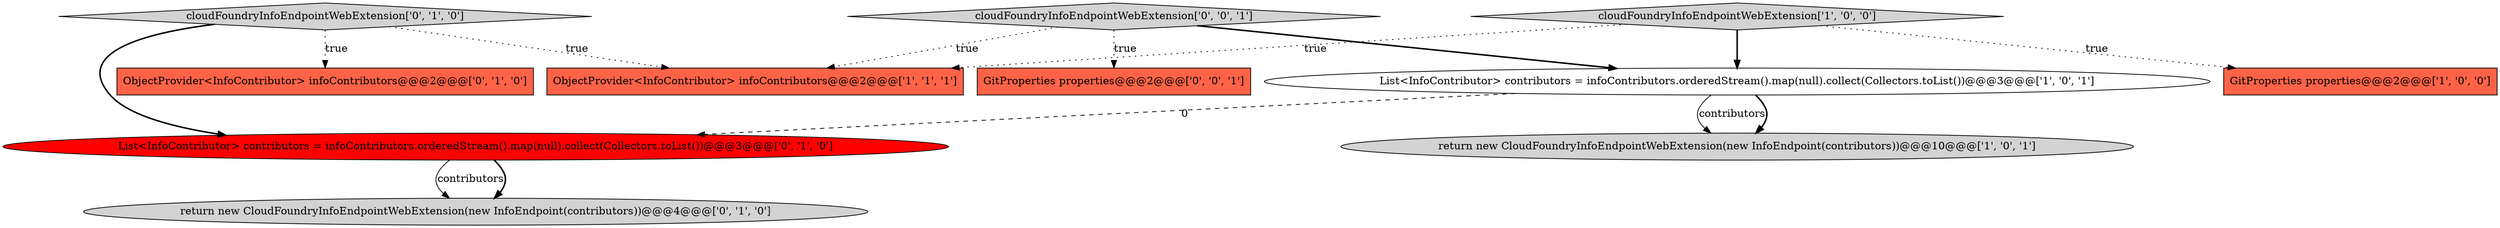 digraph {
6 [style = filled, label = "return new CloudFoundryInfoEndpointWebExtension(new InfoEndpoint(contributors))@@@4@@@['0', '1', '0']", fillcolor = lightgray, shape = ellipse image = "AAA0AAABBB2BBB"];
1 [style = filled, label = "GitProperties properties@@@2@@@['1', '0', '0']", fillcolor = tomato, shape = box image = "AAA0AAABBB1BBB"];
8 [style = filled, label = "cloudFoundryInfoEndpointWebExtension['0', '1', '0']", fillcolor = lightgray, shape = diamond image = "AAA0AAABBB2BBB"];
3 [style = filled, label = "ObjectProvider<InfoContributor> infoContributors@@@2@@@['1', '1', '1']", fillcolor = tomato, shape = box image = "AAA0AAABBB1BBB"];
7 [style = filled, label = "List<InfoContributor> contributors = infoContributors.orderedStream().map(null).collect(Collectors.toList())@@@3@@@['0', '1', '0']", fillcolor = red, shape = ellipse image = "AAA1AAABBB2BBB"];
10 [style = filled, label = "cloudFoundryInfoEndpointWebExtension['0', '0', '1']", fillcolor = lightgray, shape = diamond image = "AAA0AAABBB3BBB"];
4 [style = filled, label = "cloudFoundryInfoEndpointWebExtension['1', '0', '0']", fillcolor = lightgray, shape = diamond image = "AAA0AAABBB1BBB"];
9 [style = filled, label = "GitProperties properties@@@2@@@['0', '0', '1']", fillcolor = tomato, shape = box image = "AAA0AAABBB3BBB"];
5 [style = filled, label = "ObjectProvider<InfoContributor> infoContributors@@@2@@@['0', '1', '0']", fillcolor = tomato, shape = box image = "AAA0AAABBB2BBB"];
0 [style = filled, label = "return new CloudFoundryInfoEndpointWebExtension(new InfoEndpoint(contributors))@@@10@@@['1', '0', '1']", fillcolor = lightgray, shape = ellipse image = "AAA0AAABBB1BBB"];
2 [style = filled, label = "List<InfoContributor> contributors = infoContributors.orderedStream().map(null).collect(Collectors.toList())@@@3@@@['1', '0', '1']", fillcolor = white, shape = ellipse image = "AAA0AAABBB1BBB"];
8->7 [style = bold, label=""];
10->3 [style = dotted, label="true"];
2->0 [style = solid, label="contributors"];
10->2 [style = bold, label=""];
2->0 [style = bold, label=""];
4->3 [style = dotted, label="true"];
4->2 [style = bold, label=""];
7->6 [style = solid, label="contributors"];
2->7 [style = dashed, label="0"];
8->5 [style = dotted, label="true"];
4->1 [style = dotted, label="true"];
10->9 [style = dotted, label="true"];
8->3 [style = dotted, label="true"];
7->6 [style = bold, label=""];
}

